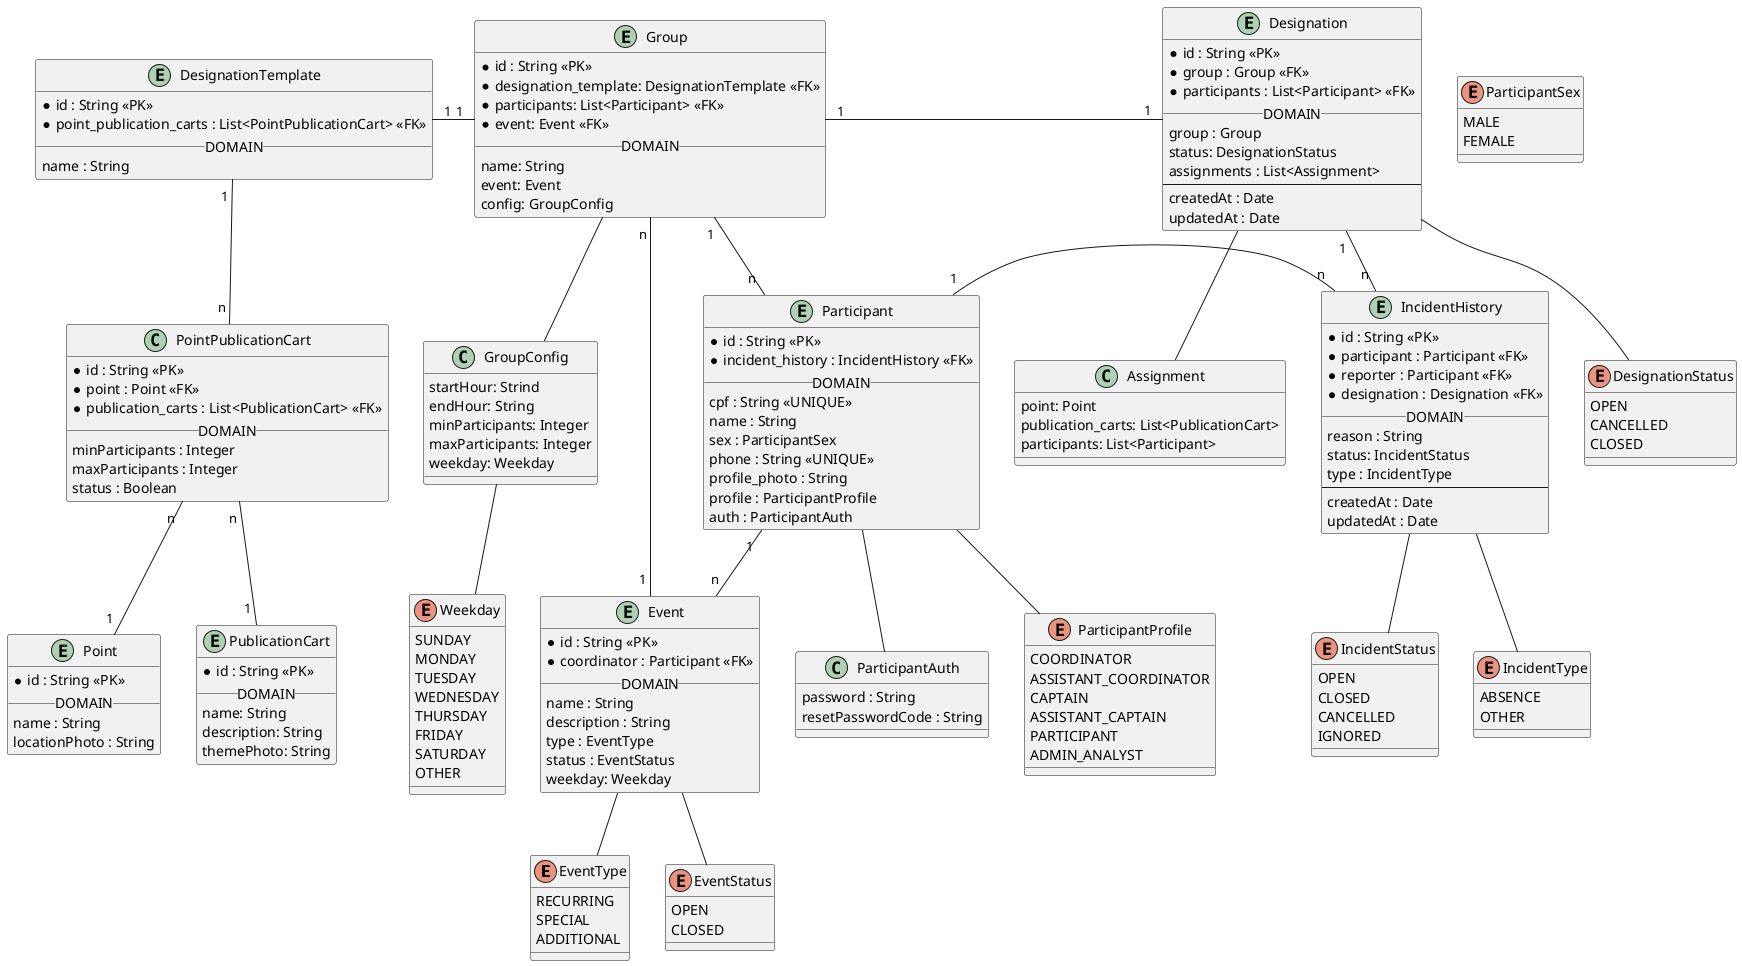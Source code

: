 @startuml Domain

enum EventType {
    RECURRING
    SPECIAL
    ADDITIONAL
}

enum EventStatus {
    OPEN
    CLOSED
}

enum Weekday {
    SUNDAY
    MONDAY
    TUESDAY
    WEDNESDAY
    THURSDAY
    FRIDAY
    SATURDAY
    OTHER
}

entity Event {
    * id : String <<PK>>
    * coordinator : Participant <<FK>>
    __DOMAIN__
    name : String
    description : String
    type : EventType
    status : EventStatus
    weekday: Weekday
}
Event -- EventType
Event -- EventStatus

class ParticipantAuth {
    password : String
    resetPasswordCode : String
}

enum ParticipantProfile {
    COORDINATOR
    ASSISTANT_COORDINATOR
    CAPTAIN
    ASSISTANT_CAPTAIN
    PARTICIPANT
    ADMIN_ANALYST
}

enum ParticipantSex {
    MALE
    FEMALE
}

entity Participant {
    * id : String <<PK>>
    * incident_history : IncidentHistory <<FK>>
    __DOMAIN__
    cpf : String <<UNIQUE>>
    name : String
    sex : ParticipantSex
    phone : String <<UNIQUE>>
    profile_photo : String
    profile : ParticipantProfile
    auth : ParticipantAuth
}
Participant -- ParticipantProfile
Participant -- ParticipantAuth
Participant " 1 " -- " n " Event

class GroupConfig {
    startHour: Strind
    endHour: String
    minParticipants: Integer
    maxParticipants: Integer
    weekday: Weekday
}
GroupConfig -- Weekday

entity Group {
    * id : String <<PK>>
    * designation_template: DesignationTemplate <<FK>>
    * participants: List<Participant> <<FK>>
    * event: Event <<FK>>
    __DOMAIN__
    name: String
    event: Event
    config: GroupConfig
}
Group -- GroupConfig

entity DesignationTemplate {
    * id : String <<PK>>
    * point_publication_carts : List<PointPublicationCart> <<FK>>
    __DOMAIN__
    name : String
}
Group " 1 " -- " n " Participant
Group " n " -- " 1 " Event
Group " 1 " -left- " 1 " DesignationTemplate

class PointPublicationCart {
    * id : String <<PK>>
    * point : Point <<FK>>
    * publication_carts : List<PublicationCart> <<FK>>
    __DOMAIN__
    minParticipants : Integer
    maxParticipants : Integer
    status : Boolean
}

entity Point {
    * id : String <<PK>>
    __DOMAIN__
    name : String
    locationPhoto : String 
}

entity PublicationCart {
    * id : String <<PK>>
    __DOMAIN__
    name: String
    description: String
    themePhoto: String 
}
DesignationTemplate " 1 " -- " n " PointPublicationCart
PointPublicationCart " n " -- " 1 " Point
PointPublicationCart " n " -- " 1 " PublicationCart

enum DesignationStatus {
    OPEN
    CANCELLED
    CLOSED
}

class Assignment {
    point: Point
    publication_carts: List<PublicationCart>
    participants: List<Participant>
}

entity Designation {
    * id : String <<PK>>
    * group : Group <<FK>>
    * participants : List<Participant> <<FK>>
    __DOMAIN__
    group : Group
    status: DesignationStatus
    assignments : List<Assignment>
    --
    createdAt : Date
    updatedAt : Date
}
Designation -- DesignationStatus
Designation " 1 " -left- " 1 " Group
Designation -- Assignment

enum IncidentStatus {
    OPEN
    CLOSED
    CANCELLED
    IGNORED
}

enum IncidentType {
    ABSENCE
    OTHER
}

entity IncidentHistory {
    * id : String <<PK>>
    * participant : Participant <<FK>>
    * reporter : Participant <<FK>>
    * designation : Designation <<FK>>
    __DOMAIN__
    reason : String
    status: IncidentStatus
    type : IncidentType
    --
    createdAt : Date
    updatedAt : Date
}
Participant " 1 " -right- " n " IncidentHistory
IncidentHistory " n " -left- " 1 " Designation
IncidentHistory -- IncidentStatus
IncidentHistory -- IncidentType

@enduml
